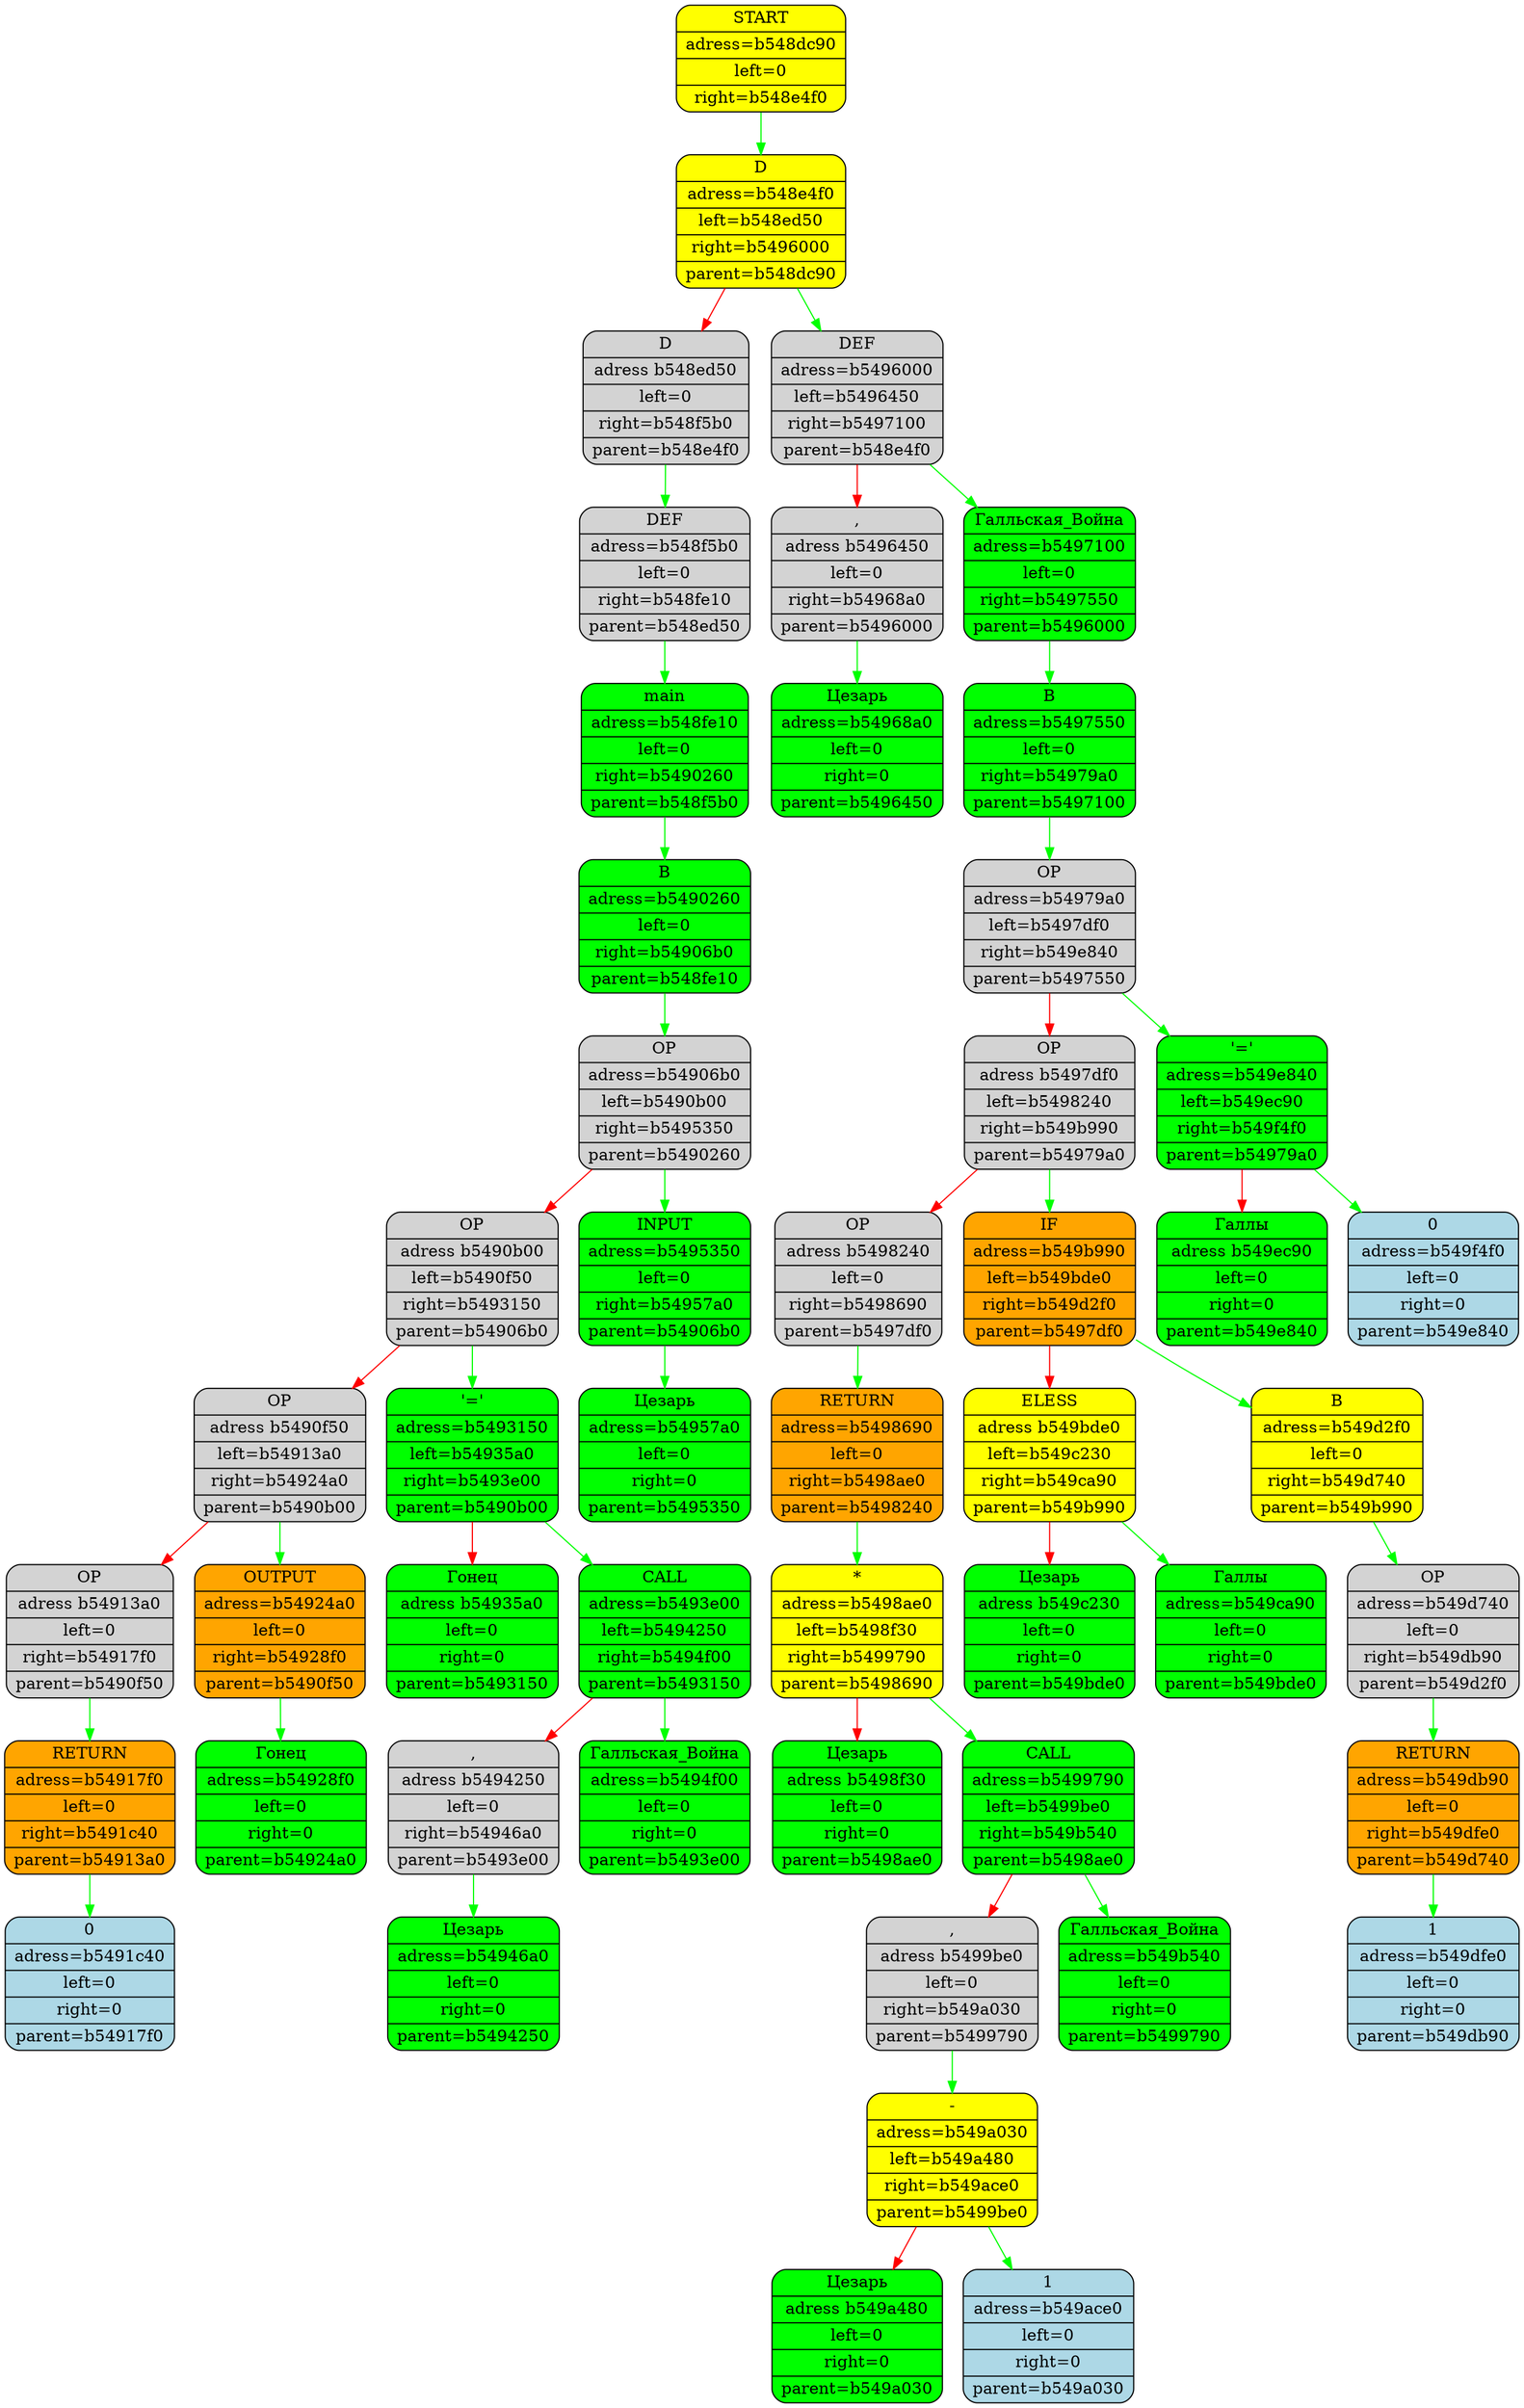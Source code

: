 digraph First{
node [shape="Mrecord", style="filled", fillcolor="lightblue"];
"boxb548dc90" [fillcolor = "yellow",label="{START|adress=b548dc90|left=0|right=b548e4f0}"];
"boxb548e4f0" [fillcolor="yellow",label="{D|adress=b548e4f0|left=b548ed50|right=b5496000|parent=b548dc90}"];
"boxb548dc90" -> "boxb548e4f0"[color="green"];
"boxb548ed50" [fillcolor="",label="{D|adress b548ed50|left=0|right=b548f5b0|parent=b548e4f0}"];
"boxb548e4f0" -> "boxb548ed50"[color="red"];
"boxb548f5b0" [fillcolor="",label="{DEF|adress=b548f5b0|left=0|right=b548fe10|parent=b548ed50}"];
"boxb548ed50" -> "boxb548f5b0"[color="green"];
"boxb548fe10" [fillcolor="green",label="{main|adress=b548fe10|left=0|right=b5490260|parent=b548f5b0}"];
"boxb548f5b0" -> "boxb548fe10"[color="green"];
"boxb5490260" [fillcolor="green",label="{B|adress=b5490260|left=0|right=b54906b0|parent=b548fe10}"];
"boxb548fe10" -> "boxb5490260"[color="green"];
"boxb54906b0" [fillcolor="",label="{OP|adress=b54906b0|left=b5490b00|right=b5495350|parent=b5490260}"];
"boxb5490260" -> "boxb54906b0"[color="green"];
"boxb5490b00" [fillcolor="",label="{OP|adress b5490b00|left=b5490f50|right=b5493150|parent=b54906b0}"];
"boxb54906b0" -> "boxb5490b00"[color="red"];
"boxb5490f50" [fillcolor="",label="{OP|adress b5490f50|left=b54913a0|right=b54924a0|parent=b5490b00}"];
"boxb5490b00" -> "boxb5490f50"[color="red"];
"boxb54913a0" [fillcolor="",label="{OP|adress b54913a0|left=0|right=b54917f0|parent=b5490f50}"];
"boxb5490f50" -> "boxb54913a0"[color="red"];
"boxb54917f0" [fillcolor="orange",label="{RETURN|adress=b54917f0|left=0|right=b5491c40|parent=b54913a0}"];
"boxb54913a0" -> "boxb54917f0"[color="green"];
"boxb5491c40" [label="{0|adress=b5491c40|left=0|right=0|parent=b54917f0}"];
"boxb54917f0" -> "boxb5491c40"[color="green"];
"boxb54924a0" [fillcolor="orange",label="{OUTPUT|adress=b54924a0|left=0|right=b54928f0|parent=b5490f50}"];
"boxb5490f50" -> "boxb54924a0"[color="green"];
"boxb54928f0" [fillcolor="green",label="{Гонец|adress=b54928f0|left=0|right=0|parent=b54924a0}"];
"boxb54924a0" -> "boxb54928f0"[color="green"];
"boxb5493150" [fillcolor="green",label="{'='|adress=b5493150|left=b54935a0|right=b5493e00|parent=b5490b00}"];
"boxb5490b00" -> "boxb5493150"[color="green"];
"boxb54935a0" [fillcolor="green",label="{Гонец|adress b54935a0|left=0|right=0|parent=b5493150}"];
"boxb5493150" -> "boxb54935a0"[color="red"];
"boxb5493e00" [fillcolor="green",label="{CALL|adress=b5493e00|left=b5494250|right=b5494f00|parent=b5493150}"];
"boxb5493150" -> "boxb5493e00"[color="green"];
"boxb5494250" [fillcolor="",label="{,|adress b5494250|left=0|right=b54946a0|parent=b5493e00}"];
"boxb5493e00" -> "boxb5494250"[color="red"];
"boxb54946a0" [fillcolor="green",label="{Цезарь|adress=b54946a0|left=0|right=0|parent=b5494250}"];
"boxb5494250" -> "boxb54946a0"[color="green"];
"boxb5494f00" [fillcolor="green",label="{Галльская_Война|adress=b5494f00|left=0|right=0|parent=b5493e00}"];
"boxb5493e00" -> "boxb5494f00"[color="green"];
"boxb5495350" [fillcolor="green",label="{INPUT|adress=b5495350|left=0|right=b54957a0|parent=b54906b0}"];
"boxb54906b0" -> "boxb5495350"[color="green"];
"boxb54957a0" [fillcolor="green",label="{Цезарь|adress=b54957a0|left=0|right=0|parent=b5495350}"];
"boxb5495350" -> "boxb54957a0"[color="green"];
"boxb5496000" [fillcolor="",label="{DEF|adress=b5496000|left=b5496450|right=b5497100|parent=b548e4f0}"];
"boxb548e4f0" -> "boxb5496000"[color="green"];
"boxb5496450" [fillcolor="",label="{,|adress b5496450|left=0|right=b54968a0|parent=b5496000}"];
"boxb5496000" -> "boxb5496450"[color="red"];
"boxb54968a0" [fillcolor="green",label="{Цезарь|adress=b54968a0|left=0|right=0|parent=b5496450}"];
"boxb5496450" -> "boxb54968a0"[color="green"];
"boxb5497100" [fillcolor="green",label="{Галльская_Война|adress=b5497100|left=0|right=b5497550|parent=b5496000}"];
"boxb5496000" -> "boxb5497100"[color="green"];
"boxb5497550" [fillcolor="green",label="{B|adress=b5497550|left=0|right=b54979a0|parent=b5497100}"];
"boxb5497100" -> "boxb5497550"[color="green"];
"boxb54979a0" [fillcolor="",label="{OP|adress=b54979a0|left=b5497df0|right=b549e840|parent=b5497550}"];
"boxb5497550" -> "boxb54979a0"[color="green"];
"boxb5497df0" [fillcolor="",label="{OP|adress b5497df0|left=b5498240|right=b549b990|parent=b54979a0}"];
"boxb54979a0" -> "boxb5497df0"[color="red"];
"boxb5498240" [fillcolor="",label="{OP|adress b5498240|left=0|right=b5498690|parent=b5497df0}"];
"boxb5497df0" -> "boxb5498240"[color="red"];
"boxb5498690" [fillcolor="orange",label="{RETURN|adress=b5498690|left=0|right=b5498ae0|parent=b5498240}"];
"boxb5498240" -> "boxb5498690"[color="green"];
"boxb5498ae0" [fillcolor="yellow",label="{*|adress=b5498ae0|left=b5498f30|right=b5499790|parent=b5498690}"];
"boxb5498690" -> "boxb5498ae0"[color="green"];
"boxb5498f30" [fillcolor="green",label="{Цезарь|adress b5498f30|left=0|right=0|parent=b5498ae0}"];
"boxb5498ae0" -> "boxb5498f30"[color="red"];
"boxb5499790" [fillcolor="green",label="{CALL|adress=b5499790|left=b5499be0|right=b549b540|parent=b5498ae0}"];
"boxb5498ae0" -> "boxb5499790"[color="green"];
"boxb5499be0" [fillcolor="",label="{,|adress b5499be0|left=0|right=b549a030|parent=b5499790}"];
"boxb5499790" -> "boxb5499be0"[color="red"];
"boxb549a030" [fillcolor="yellow",label="{-|adress=b549a030|left=b549a480|right=b549ace0|parent=b5499be0}"];
"boxb5499be0" -> "boxb549a030"[color="green"];
"boxb549a480" [fillcolor="green",label="{Цезарь|adress b549a480|left=0|right=0|parent=b549a030}"];
"boxb549a030" -> "boxb549a480"[color="red"];
"boxb549ace0" [label="{1|adress=b549ace0|left=0|right=0|parent=b549a030}"];
"boxb549a030" -> "boxb549ace0"[color="green"];
"boxb549b540" [fillcolor="green",label="{Галльская_Война|adress=b549b540|left=0|right=0|parent=b5499790}"];
"boxb5499790" -> "boxb549b540"[color="green"];
"boxb549b990" [fillcolor="orange",label="{IF|adress=b549b990|left=b549bde0|right=b549d2f0|parent=b5497df0}"];
"boxb5497df0" -> "boxb549b990"[color="green"];
"boxb549bde0" [fillcolor="yellow",label="{ELESS|adress b549bde0|left=b549c230|right=b549ca90|parent=b549b990}"];
"boxb549b990" -> "boxb549bde0"[color="red"];
"boxb549c230" [fillcolor="green",label="{Цезарь|adress b549c230|left=0|right=0|parent=b549bde0}"];
"boxb549bde0" -> "boxb549c230"[color="red"];
"boxb549ca90" [fillcolor="green",label="{Галлы|adress=b549ca90|left=0|right=0|parent=b549bde0}"];
"boxb549bde0" -> "boxb549ca90"[color="green"];
"boxb549d2f0" [fillcolor="yellow",label="{B|adress=b549d2f0|left=0|right=b549d740|parent=b549b990}"];
"boxb549b990" -> "boxb549d2f0"[color="green"];
"boxb549d740" [fillcolor="",label="{OP|adress=b549d740|left=0|right=b549db90|parent=b549d2f0}"];
"boxb549d2f0" -> "boxb549d740"[color="green"];
"boxb549db90" [fillcolor="orange",label="{RETURN|adress=b549db90|left=0|right=b549dfe0|parent=b549d740}"];
"boxb549d740" -> "boxb549db90"[color="green"];
"boxb549dfe0" [label="{1|adress=b549dfe0|left=0|right=0|parent=b549db90}"];
"boxb549db90" -> "boxb549dfe0"[color="green"];
"boxb549e840" [fillcolor="green",label="{'='|adress=b549e840|left=b549ec90|right=b549f4f0|parent=b54979a0}"];
"boxb54979a0" -> "boxb549e840"[color="green"];
"boxb549ec90" [fillcolor="green",label="{Галлы|adress b549ec90|left=0|right=0|parent=b549e840}"];
"boxb549e840" -> "boxb549ec90"[color="red"];
"boxb549f4f0" [label="{0|adress=b549f4f0|left=0|right=0|parent=b549e840}"];
"boxb549e840" -> "boxb549f4f0"[color="green"];
}